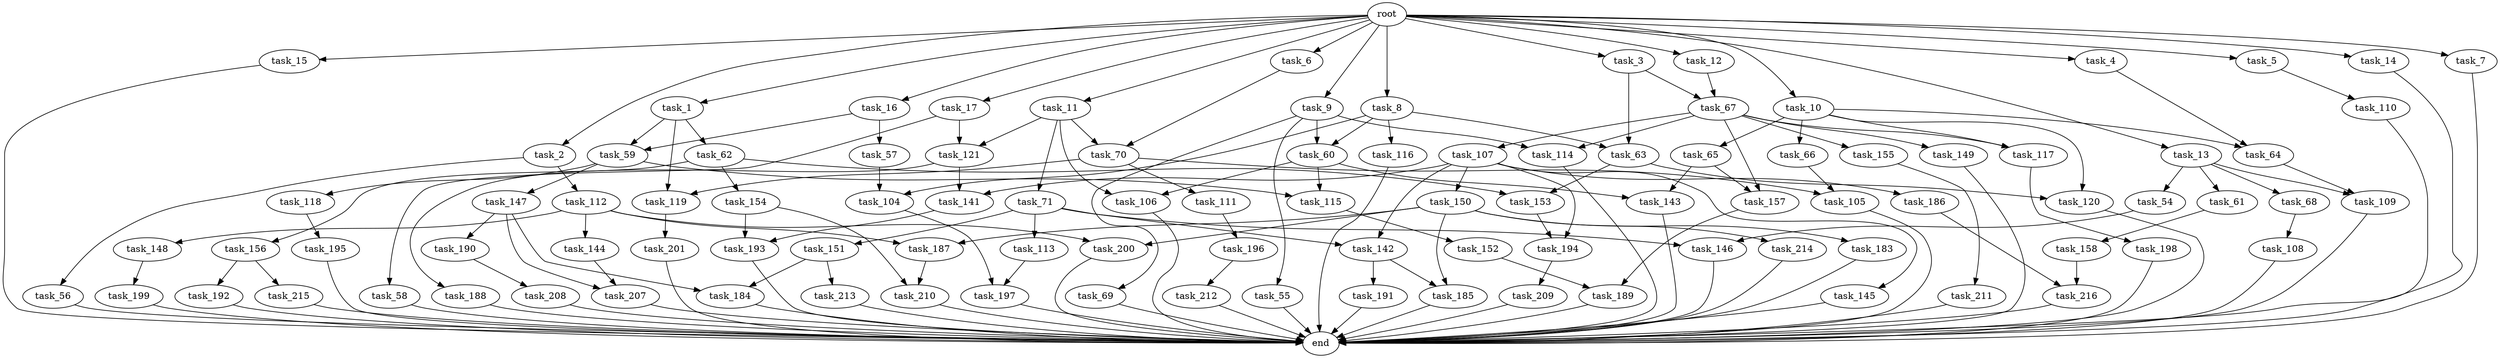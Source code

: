 digraph G {
  task_214 [size="773094113.280000"];
  task_144 [size="8589934592.000000"];
  task_104 [size="4552665333.760000"];
  task_156 [size="5497558138.880000"];
  task_108 [size="2147483648.000000"];
  task_190 [size="8589934592.000000"];
  task_191 [size="2147483648.000000"];
  task_207 [size="9964324126.719999"];
  task_15 [size="10.240000"];
  task_58 [size="343597383.680000"];
  task_105 [size="11166914969.600000"];
  task_121 [size="5841155522.560000"];
  task_195 [size="3092376453.120000"];
  task_154 [size="5497558138.880000"];
  task_209 [size="4209067950.080000"];
  task_210 [size="13915694039.040001"];
  task_16 [size="10.240000"];
  task_110 [size="4209067950.080000"];
  task_68 [size="1374389534.720000"];
  task_61 [size="1374389534.720000"];
  task_158 [size="3092376453.120000"];
  task_1 [size="10.240000"];
  task_185 [size="2920577761.280000"];
  task_11 [size="10.240000"];
  task_62 [size="1374389534.720000"];
  task_107 [size="6957847019.520000"];
  task_2 [size="10.240000"];
  task_10 [size="10.240000"];
  task_66 [size="5497558138.880000"];
  task_187 [size="9363028705.280001"];
  task_109 [size="8332236554.240000"];
  task_211 [size="5497558138.880000"];
  task_141 [size="5583457484.800000"];
  task_184 [size="17179869184.000000"];
  task_17 [size="10.240000"];
  task_147 [size="773094113.280000"];
  task_114 [size="7301444403.200000"];
  task_155 [size="6957847019.520000"];
  task_67 [size="7301444403.200000"];
  task_150 [size="1374389534.720000"];
  task_197 [size="11682311045.120001"];
  task_157 [size="13915694039.040001"];
  task_106 [size="6270652252.160000"];
  task_12 [size="10.240000"];
  task_146 [size="9964324126.719999"];
  task_194 [size="4466765987.840000"];
  task_59 [size="8332236554.240000"];
  task_149 [size="6957847019.520000"];
  end [size="0.000000"];
  task_9 [size="10.240000"];
  task_64 [size="9706626088.960001"];
  task_148 [size="8589934592.000000"];
  task_186 [size="1374389534.720000"];
  task_183 [size="773094113.280000"];
  task_192 [size="5497558138.880000"];
  task_55 [size="343597383.680000"];
  task_69 [size="343597383.680000"];
  task_57 [size="6957847019.520000"];
  task_196 [size="3092376453.120000"];
  task_118 [size="773094113.280000"];
  task_201 [size="773094113.280000"];
  task_65 [size="5497558138.880000"];
  task_212 [size="4209067950.080000"];
  task_198 [size="4209067950.080000"];
  task_13 [size="10.240000"];
  task_193 [size="11166914969.600000"];
  task_152 [size="8589934592.000000"];
  task_145 [size="1374389534.720000"];
  task_3 [size="10.240000"];
  task_216 [size="11682311045.120001"];
  task_5 [size="10.240000"];
  task_189 [size="3435973836.800000"];
  task_115 [size="1546188226.560000"];
  task_8 [size="10.240000"];
  task_56 [size="5497558138.880000"];
  task_188 [size="4209067950.080000"];
  task_14 [size="10.240000"];
  task_116 [size="4209067950.080000"];
  task_4 [size="10.240000"];
  task_142 [size="9964324126.719999"];
  task_119 [size="8332236554.240000"];
  task_54 [size="1374389534.720000"];
  task_213 [size="8589934592.000000"];
  task_113 [size="8589934592.000000"];
  task_112 [size="5497558138.880000"];
  task_199 [size="5497558138.880000"];
  task_153 [size="6871947673.600000"];
  root [size="0.000000"];
  task_120 [size="6871947673.600000"];
  task_60 [size="4552665333.760000"];
  task_70 [size="5841155522.560000"];
  task_6 [size="10.240000"];
  task_215 [size="5497558138.880000"];
  task_208 [size="1374389534.720000"];
  task_117 [size="12455405158.400000"];
  task_143 [size="7730941132.800000"];
  task_200 [size="9363028705.280001"];
  task_111 [size="6957847019.520000"];
  task_151 [size="8589934592.000000"];
  task_63 [size="8418135900.160000"];
  task_7 [size="10.240000"];
  task_71 [size="5497558138.880000"];

  task_214 -> end [size="1.000000"];
  task_144 -> task_207 [size="134217728.000000"];
  task_104 -> task_197 [size="838860800.000000"];
  task_156 -> task_215 [size="536870912.000000"];
  task_156 -> task_192 [size="536870912.000000"];
  task_108 -> end [size="1.000000"];
  task_190 -> task_208 [size="134217728.000000"];
  task_191 -> end [size="1.000000"];
  task_207 -> end [size="1.000000"];
  task_15 -> end [size="1.000000"];
  task_58 -> end [size="1.000000"];
  task_105 -> end [size="1.000000"];
  task_121 -> task_141 [size="411041792.000000"];
  task_121 -> task_188 [size="411041792.000000"];
  task_195 -> end [size="1.000000"];
  task_154 -> task_193 [size="679477248.000000"];
  task_154 -> task_210 [size="679477248.000000"];
  task_209 -> end [size="1.000000"];
  task_210 -> end [size="1.000000"];
  task_16 -> task_57 [size="679477248.000000"];
  task_16 -> task_59 [size="679477248.000000"];
  task_110 -> end [size="1.000000"];
  task_68 -> task_108 [size="209715200.000000"];
  task_61 -> task_158 [size="301989888.000000"];
  task_158 -> task_216 [size="301989888.000000"];
  task_1 -> task_62 [size="134217728.000000"];
  task_1 -> task_59 [size="134217728.000000"];
  task_1 -> task_119 [size="134217728.000000"];
  task_185 -> end [size="1.000000"];
  task_11 -> task_106 [size="536870912.000000"];
  task_11 -> task_70 [size="536870912.000000"];
  task_11 -> task_121 [size="536870912.000000"];
  task_11 -> task_71 [size="536870912.000000"];
  task_62 -> task_153 [size="536870912.000000"];
  task_62 -> task_154 [size="536870912.000000"];
  task_62 -> task_156 [size="536870912.000000"];
  task_107 -> task_141 [size="134217728.000000"];
  task_107 -> task_145 [size="134217728.000000"];
  task_107 -> task_150 [size="134217728.000000"];
  task_107 -> task_194 [size="134217728.000000"];
  task_107 -> task_186 [size="134217728.000000"];
  task_107 -> task_142 [size="134217728.000000"];
  task_2 -> task_56 [size="536870912.000000"];
  task_2 -> task_112 [size="536870912.000000"];
  task_10 -> task_120 [size="536870912.000000"];
  task_10 -> task_64 [size="536870912.000000"];
  task_10 -> task_66 [size="536870912.000000"];
  task_10 -> task_65 [size="536870912.000000"];
  task_10 -> task_117 [size="536870912.000000"];
  task_66 -> task_105 [size="411041792.000000"];
  task_187 -> task_210 [size="679477248.000000"];
  task_109 -> end [size="1.000000"];
  task_211 -> end [size="1.000000"];
  task_141 -> task_193 [size="411041792.000000"];
  task_184 -> end [size="1.000000"];
  task_17 -> task_58 [size="33554432.000000"];
  task_17 -> task_121 [size="33554432.000000"];
  task_147 -> task_190 [size="838860800.000000"];
  task_147 -> task_207 [size="838860800.000000"];
  task_147 -> task_184 [size="838860800.000000"];
  task_114 -> end [size="1.000000"];
  task_155 -> task_211 [size="536870912.000000"];
  task_67 -> task_155 [size="679477248.000000"];
  task_67 -> task_107 [size="679477248.000000"];
  task_67 -> task_117 [size="679477248.000000"];
  task_67 -> task_157 [size="679477248.000000"];
  task_67 -> task_149 [size="679477248.000000"];
  task_67 -> task_114 [size="679477248.000000"];
  task_150 -> task_214 [size="75497472.000000"];
  task_150 -> task_183 [size="75497472.000000"];
  task_150 -> task_200 [size="75497472.000000"];
  task_150 -> task_187 [size="75497472.000000"];
  task_150 -> task_185 [size="75497472.000000"];
  task_197 -> end [size="1.000000"];
  task_157 -> task_189 [size="33554432.000000"];
  task_106 -> end [size="1.000000"];
  task_12 -> task_67 [size="301989888.000000"];
  task_146 -> end [size="1.000000"];
  task_194 -> task_209 [size="411041792.000000"];
  task_59 -> task_118 [size="75497472.000000"];
  task_59 -> task_115 [size="75497472.000000"];
  task_59 -> task_147 [size="75497472.000000"];
  task_149 -> end [size="1.000000"];
  task_9 -> task_69 [size="33554432.000000"];
  task_9 -> task_55 [size="33554432.000000"];
  task_9 -> task_60 [size="33554432.000000"];
  task_9 -> task_114 [size="33554432.000000"];
  task_64 -> task_109 [size="679477248.000000"];
  task_148 -> task_199 [size="536870912.000000"];
  task_186 -> task_216 [size="838860800.000000"];
  task_183 -> end [size="1.000000"];
  task_192 -> end [size="1.000000"];
  task_55 -> end [size="1.000000"];
  task_69 -> end [size="1.000000"];
  task_57 -> task_104 [size="33554432.000000"];
  task_196 -> task_212 [size="411041792.000000"];
  task_118 -> task_195 [size="301989888.000000"];
  task_201 -> end [size="1.000000"];
  task_65 -> task_143 [size="679477248.000000"];
  task_65 -> task_157 [size="679477248.000000"];
  task_212 -> end [size="1.000000"];
  task_198 -> end [size="1.000000"];
  task_13 -> task_61 [size="134217728.000000"];
  task_13 -> task_54 [size="134217728.000000"];
  task_13 -> task_68 [size="134217728.000000"];
  task_13 -> task_109 [size="134217728.000000"];
  task_193 -> end [size="1.000000"];
  task_152 -> task_189 [size="301989888.000000"];
  task_145 -> end [size="1.000000"];
  task_3 -> task_63 [size="411041792.000000"];
  task_3 -> task_67 [size="411041792.000000"];
  task_216 -> end [size="1.000000"];
  task_5 -> task_110 [size="411041792.000000"];
  task_189 -> end [size="1.000000"];
  task_115 -> task_152 [size="838860800.000000"];
  task_8 -> task_104 [size="411041792.000000"];
  task_8 -> task_63 [size="411041792.000000"];
  task_8 -> task_60 [size="411041792.000000"];
  task_8 -> task_116 [size="411041792.000000"];
  task_56 -> end [size="1.000000"];
  task_188 -> end [size="1.000000"];
  task_14 -> end [size="1.000000"];
  task_116 -> end [size="1.000000"];
  task_4 -> task_64 [size="411041792.000000"];
  task_142 -> task_191 [size="209715200.000000"];
  task_142 -> task_185 [size="209715200.000000"];
  task_119 -> task_201 [size="75497472.000000"];
  task_54 -> task_146 [size="134217728.000000"];
  task_213 -> end [size="1.000000"];
  task_113 -> task_197 [size="301989888.000000"];
  task_112 -> task_144 [size="838860800.000000"];
  task_112 -> task_148 [size="838860800.000000"];
  task_112 -> task_187 [size="838860800.000000"];
  task_112 -> task_200 [size="838860800.000000"];
  task_199 -> end [size="1.000000"];
  task_153 -> task_194 [size="301989888.000000"];
  root -> task_8 [size="1.000000"];
  root -> task_9 [size="1.000000"];
  root -> task_16 [size="1.000000"];
  root -> task_14 [size="1.000000"];
  root -> task_6 [size="1.000000"];
  root -> task_4 [size="1.000000"];
  root -> task_5 [size="1.000000"];
  root -> task_1 [size="1.000000"];
  root -> task_13 [size="1.000000"];
  root -> task_15 [size="1.000000"];
  root -> task_11 [size="1.000000"];
  root -> task_3 [size="1.000000"];
  root -> task_12 [size="1.000000"];
  root -> task_2 [size="1.000000"];
  root -> task_10 [size="1.000000"];
  root -> task_7 [size="1.000000"];
  root -> task_17 [size="1.000000"];
  task_120 -> end [size="1.000000"];
  task_60 -> task_106 [size="75497472.000000"];
  task_60 -> task_143 [size="75497472.000000"];
  task_60 -> task_115 [size="75497472.000000"];
  task_70 -> task_105 [size="679477248.000000"];
  task_70 -> task_111 [size="679477248.000000"];
  task_70 -> task_119 [size="679477248.000000"];
  task_6 -> task_70 [size="33554432.000000"];
  task_215 -> end [size="1.000000"];
  task_208 -> end [size="1.000000"];
  task_117 -> task_198 [size="411041792.000000"];
  task_143 -> end [size="1.000000"];
  task_200 -> end [size="1.000000"];
  task_111 -> task_196 [size="301989888.000000"];
  task_151 -> task_213 [size="838860800.000000"];
  task_151 -> task_184 [size="838860800.000000"];
  task_63 -> task_120 [size="134217728.000000"];
  task_63 -> task_153 [size="134217728.000000"];
  task_7 -> end [size="1.000000"];
  task_71 -> task_113 [size="838860800.000000"];
  task_71 -> task_142 [size="838860800.000000"];
  task_71 -> task_151 [size="838860800.000000"];
  task_71 -> task_146 [size="838860800.000000"];
}
